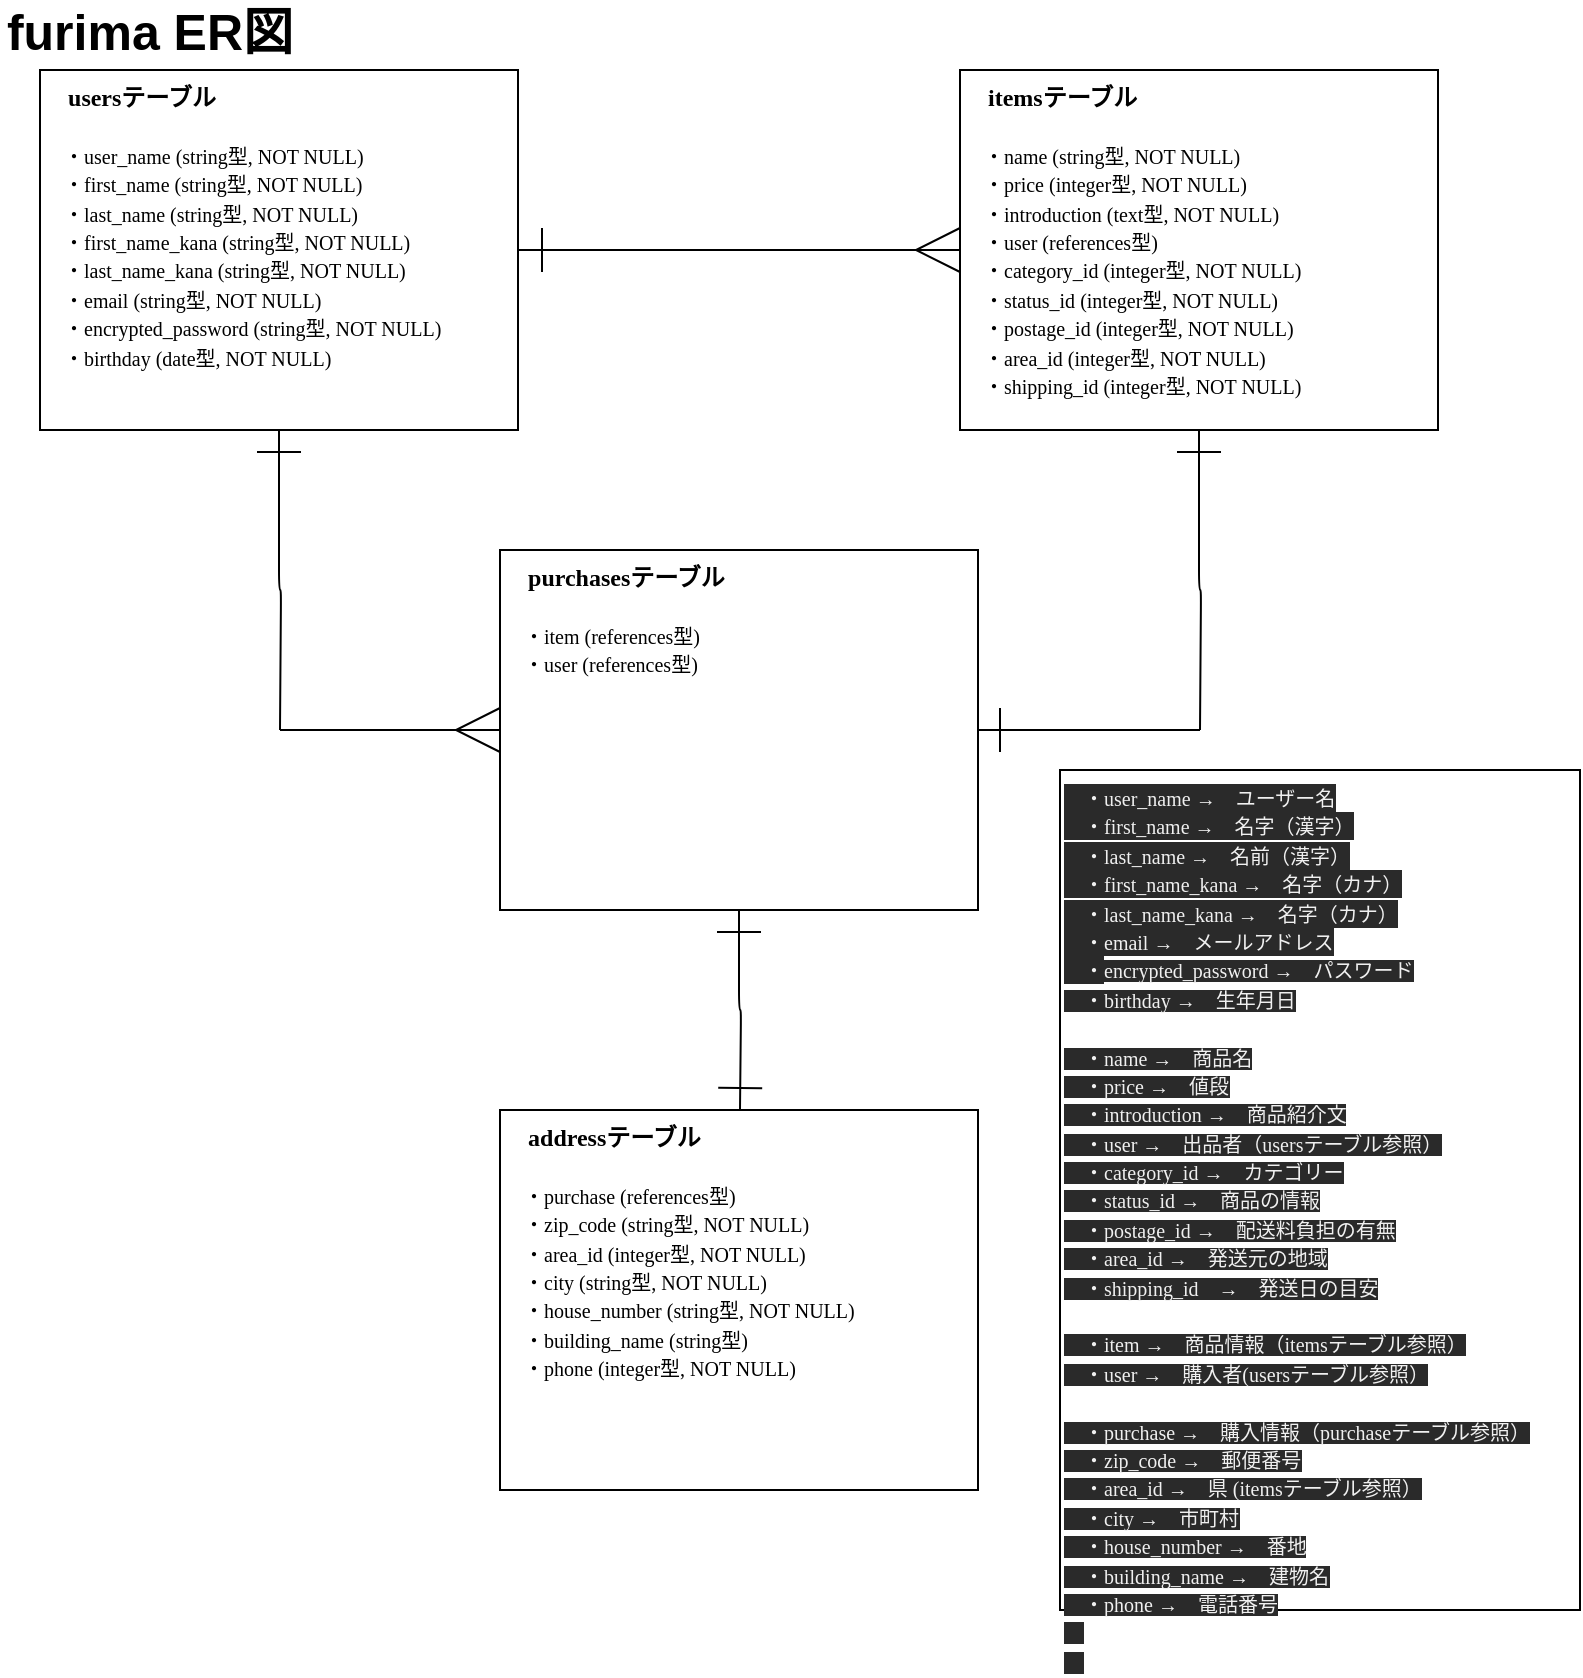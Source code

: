 <mxfile>
    <diagram id="3F_ISM6DIy8l4F6vxcjU" name="ページ1">
        <mxGraphModel dx="1011" dy="807" grid="1" gridSize="10" guides="1" tooltips="1" connect="1" arrows="1" fold="1" page="1" pageScale="1" pageWidth="827" pageHeight="1169" math="0" shadow="0">
            <root>
                <mxCell id="0"/>
                <mxCell id="1" parent="0"/>
                <mxCell id="37" style="edgeStyle=orthogonalEdgeStyle;rounded=1;sketch=0;orthogonalLoop=1;jettySize=auto;html=1;exitX=1;exitY=0.5;exitDx=0;exitDy=0;entryX=0;entryY=0.5;entryDx=0;entryDy=0;endSize=20;endArrow=ERmany;endFill=0;curved=1;" parent="1" source="22" target="23" edge="1">
                    <mxGeometry relative="1" as="geometry"/>
                </mxCell>
                <mxCell id="40" style="edgeStyle=orthogonalEdgeStyle;curved=0;rounded=1;sketch=0;orthogonalLoop=1;jettySize=auto;html=1;exitX=0.5;exitY=1;exitDx=0;exitDy=0;endArrow=none;endFill=0;endSize=6;startSize=20;startArrow=ERone;startFill=0;" parent="1" source="22" edge="1">
                    <mxGeometry relative="1" as="geometry">
                        <mxPoint x="150" y="370" as="targetPoint"/>
                    </mxGeometry>
                </mxCell>
                <mxCell id="22" value="&lt;font&gt;　&lt;font style=&quot;font-weight: bold ; font-size: 12px&quot;&gt;usersテーブル&lt;br&gt;&lt;/font&gt;&lt;font style=&quot;font-size: 10px&quot;&gt;　&lt;br&gt;　・user_name (string型, NOT NULL)&lt;br&gt;　・first_name (string型, NOT NULL)&lt;br&gt;　・last_name (string型, NOT NULL)&lt;br&gt;　・first_name_kana (string型, NOT NULL)&lt;br&gt;　・last_name_kana (string型, NOT NULL)&lt;br&gt;　・&lt;/font&gt;&lt;/font&gt;&lt;font&gt;&lt;font style=&quot;font-size: 10px&quot;&gt;&lt;font style=&quot;font-size: 10px&quot;&gt;email (string型, NOT NULL)&lt;br&gt;&lt;/font&gt;　・&lt;/font&gt;&lt;/font&gt;&lt;font style=&quot;font-size: 10px&quot;&gt;encrypted_password (string型, NOT NULL)&lt;br&gt;　・birthday (date型, NOT NULL)&lt;br&gt;　&lt;br&gt;&lt;/font&gt;" style="rounded=0;whiteSpace=wrap;html=1;verticalAlign=top;align=left;fontFamily=Garamond;" parent="1" vertex="1">
                    <mxGeometry x="30" y="40" width="239" height="180" as="geometry"/>
                </mxCell>
                <mxCell id="38" style="edgeStyle=orthogonalEdgeStyle;rounded=1;sketch=0;orthogonalLoop=1;jettySize=auto;html=1;exitX=0;exitY=0.5;exitDx=0;exitDy=0;endSize=20;endArrow=ERone;endFill=0;curved=1;" parent="1" source="23" edge="1">
                    <mxGeometry relative="1" as="geometry">
                        <mxPoint x="270" y="130" as="targetPoint"/>
                    </mxGeometry>
                </mxCell>
                <mxCell id="44" style="edgeStyle=orthogonalEdgeStyle;curved=0;rounded=1;sketch=0;orthogonalLoop=1;jettySize=auto;html=1;exitX=0.5;exitY=1;exitDx=0;exitDy=0;endArrow=none;endFill=0;startSize=20;startArrow=ERone;startFill=0;" parent="1" source="23" edge="1">
                    <mxGeometry relative="1" as="geometry">
                        <mxPoint x="610" y="370" as="targetPoint"/>
                    </mxGeometry>
                </mxCell>
                <mxCell id="23" value="&lt;font&gt;　&lt;b&gt;items&lt;/b&gt;&lt;font style=&quot;font-size: 12px&quot;&gt;&lt;b&gt;テーブル&lt;/b&gt;&lt;br&gt;&lt;/font&gt;&lt;font style=&quot;font-size: 10px&quot;&gt;　&lt;br&gt;　・name (string型, NOT NULL)&lt;br&gt;　・price (integer型, NOT NULL)&lt;br&gt;　・introduction (text型, NOT NULL)&lt;br&gt;　・user (references型)&lt;br&gt;　・category_id&lt;/font&gt;&lt;/font&gt;&lt;font&gt;&lt;font style=&quot;font-size: 10px&quot;&gt;&lt;font style=&quot;font-size: 10px&quot;&gt;&amp;nbsp;(integer型, NOT NULL)&lt;br&gt;&lt;/font&gt;　・status_id&lt;/font&gt;&lt;/font&gt;&lt;font style=&quot;font-size: 10px&quot;&gt;&amp;nbsp;(integer型, NOT NULL)&lt;br&gt;　・postage_id (integer型, NOT NULL)&lt;br&gt;　・area_id (integer型, NOT NULL)&lt;br&gt;　・shipping_id (integer型, NOT NULL)&lt;br&gt;　&lt;br&gt;　&lt;br&gt;　&lt;br&gt;&lt;/font&gt;" style="rounded=0;whiteSpace=wrap;html=1;verticalAlign=top;align=left;fontFamily=Garamond;" parent="1" vertex="1">
                    <mxGeometry x="490" y="40" width="239" height="180" as="geometry"/>
                </mxCell>
                <mxCell id="42" style="edgeStyle=orthogonalEdgeStyle;curved=0;rounded=1;sketch=0;orthogonalLoop=1;jettySize=auto;html=1;endArrow=none;endFill=0;startSize=20;endSize=20;startArrow=ERmany;startFill=0;" parent="1" source="33" edge="1">
                    <mxGeometry relative="1" as="geometry">
                        <mxPoint x="150" y="370" as="targetPoint"/>
                    </mxGeometry>
                </mxCell>
                <mxCell id="45" style="edgeStyle=orthogonalEdgeStyle;curved=0;rounded=1;sketch=0;orthogonalLoop=1;jettySize=auto;html=1;exitX=1;exitY=0.5;exitDx=0;exitDy=0;startArrow=ERone;startFill=0;endArrow=none;endFill=0;startSize=20;" parent="1" source="33" edge="1">
                    <mxGeometry relative="1" as="geometry">
                        <mxPoint x="610" y="370" as="targetPoint"/>
                    </mxGeometry>
                </mxCell>
                <mxCell id="46" style="edgeStyle=orthogonalEdgeStyle;curved=0;rounded=1;sketch=0;orthogonalLoop=1;jettySize=auto;html=1;exitX=0.5;exitY=1;exitDx=0;exitDy=0;startArrow=ERone;startFill=0;endArrow=ERone;endFill=0;startSize=20;endSize=20;" parent="1" source="33" edge="1">
                    <mxGeometry relative="1" as="geometry">
                        <mxPoint x="380" y="560" as="targetPoint"/>
                    </mxGeometry>
                </mxCell>
                <mxCell id="33" value="&lt;font&gt;　&lt;b&gt;purchases&lt;/b&gt;&lt;font style=&quot;font-size: 12px&quot;&gt;&lt;b&gt;テーブル&lt;/b&gt;&lt;br&gt;&lt;/font&gt;&lt;font style=&quot;font-size: 10px&quot;&gt;　&lt;/font&gt;&lt;/font&gt;&lt;font&gt;&lt;font style=&quot;font-size: 10px&quot;&gt;&lt;font style=&quot;font-size: 10px&quot;&gt;&lt;br&gt;&lt;/font&gt;　&lt;/font&gt;&lt;/font&gt;&lt;font style=&quot;font-size: 10px&quot;&gt;・item (references型)&lt;br&gt;　・user (references型)&lt;br&gt;　&lt;br&gt;　&lt;br&gt;&lt;/font&gt;" style="rounded=0;whiteSpace=wrap;html=1;verticalAlign=top;align=left;fontFamily=Garamond;" parent="1" vertex="1">
                    <mxGeometry x="260" y="280" width="239" height="180" as="geometry"/>
                </mxCell>
                <mxCell id="47" value="&lt;font&gt;　&lt;b&gt;&lt;font style=&quot;font-size: 12px&quot;&gt;address&lt;/font&gt;&lt;/b&gt;&lt;font style=&quot;font-size: 12px&quot;&gt;&lt;b&gt;テーブル&lt;/b&gt;&lt;br&gt;&lt;/font&gt;&lt;font style=&quot;font-size: 10px&quot;&gt;　&lt;/font&gt;&lt;/font&gt;&lt;font&gt;&lt;font style=&quot;font-size: 10px&quot;&gt;&lt;font style=&quot;font-size: 10px&quot;&gt;&lt;br&gt;&lt;/font&gt;　&lt;/font&gt;&lt;/font&gt;&lt;font style=&quot;font-size: 10px&quot;&gt;・purchase (references型)&lt;br&gt;　・zip_code (string型, NOT NULL)&lt;br&gt;　・area_id (integer型, NOT NULL)&lt;br&gt;　・city (string型, NOT NULL)&lt;br&gt;　・house_number (string型, NOT NULL)&lt;br&gt;　・building_name (string型)&lt;br&gt;　・phone (integer型, NOT NULL)&lt;br&gt;&lt;/font&gt;" style="rounded=0;whiteSpace=wrap;html=1;verticalAlign=top;align=left;fontFamily=Garamond;" parent="1" vertex="1">
                    <mxGeometry x="260" y="560" width="239" height="190" as="geometry"/>
                </mxCell>
                <mxCell id="55" value="&lt;font style=&quot;color: rgb(240 , 240 , 240) ; font-family: &amp;#34;garamond&amp;#34; ; font-size: 12px ; font-style: normal ; font-weight: 400 ; letter-spacing: normal ; text-align: left ; text-indent: 0px ; text-transform: none ; word-spacing: 0px ; background-color: rgb(42 , 42 , 42)&quot;&gt;&lt;font style=&quot;font-size: 10px&quot;&gt;　・user_name →　ユーザー名&lt;br&gt;　・first_name →　名字（漢字）&lt;br&gt;　・last_name →　名前（漢字）&lt;br&gt;　・first_name_kana →　名字（カナ）&lt;br&gt;　・last_name_kana →　名字（カナ）&lt;br&gt;　・&lt;/font&gt;&lt;/font&gt;&lt;font style=&quot;color: rgb(240 , 240 , 240) ; font-family: &amp;#34;garamond&amp;#34; ; font-size: 12px ; font-style: normal ; font-weight: 400 ; letter-spacing: normal ; text-align: left ; text-indent: 0px ; text-transform: none ; word-spacing: 0px ; background-color: rgb(42 , 42 , 42)&quot;&gt;&lt;font style=&quot;font-size: 10px&quot;&gt;&lt;font style=&quot;font-size: 10px&quot;&gt;email →　メールアドレス&lt;br&gt;&lt;/font&gt;　・&lt;/font&gt;&lt;/font&gt;&lt;font style=&quot;color: rgb(240 , 240 , 240) ; font-family: &amp;#34;garamond&amp;#34; ; font-style: normal ; font-weight: 400 ; letter-spacing: normal ; text-align: left ; text-indent: 0px ; text-transform: none ; word-spacing: 0px ; background-color: rgb(42 , 42 , 42) ; font-size: 10px&quot;&gt;encrypted_password →　パスワード&lt;br&gt;　・birthday →　生年月日&lt;br&gt;&lt;br&gt;&lt;font style=&quot;font-family: &amp;#34;garamond&amp;#34; ; font-size: 12px&quot;&gt;&lt;font style=&quot;font-size: 10px&quot;&gt;　・name →　商品名&lt;br&gt;　・price →　値段&lt;br&gt;　・introduction →　商品紹介文&lt;br&gt;　・user →　出品者（usersテーブル参照）&lt;br&gt;　・category_id&lt;/font&gt;&lt;/font&gt;&lt;font style=&quot;font-family: &amp;#34;garamond&amp;#34; ; font-size: 12px&quot;&gt;&lt;font style=&quot;font-size: 10px&quot;&gt;&amp;nbsp;→　カテゴリー&lt;br&gt;　・status_id&lt;/font&gt;&lt;/font&gt;&lt;font style=&quot;font-family: &amp;#34;garamond&amp;#34;&quot;&gt;&amp;nbsp;→　商品の情報&lt;br&gt;　・postage_id →　配送料負担の有無&lt;br&gt;　・area_id →　発送元の地域&lt;br&gt;　・shipping_id　→　発送日の目安&lt;br&gt;&lt;br&gt;　&lt;font style=&quot;font-family: &amp;#34;garamond&amp;#34;&quot;&gt;・item →　商品情報（itemsテーブル参照）&lt;br&gt;　・user →　購入者(usersテーブル参照）&lt;br&gt;&lt;br&gt;&lt;/font&gt;　&lt;font style=&quot;font-family: &amp;#34;garamond&amp;#34;&quot;&gt;・purchase →　購入情報（purchaseテーブル参照）&lt;br&gt;　・zip_code →　郵便番号&lt;br&gt;　・area_id →　県 (itemsテーブル参照）&lt;br&gt;　・city →　市町村&lt;br&gt;　・house_number →　番地&lt;br&gt;　・building_name →　建物名&lt;br&gt;　・phone →　電話番号&lt;/font&gt;&lt;br&gt;　&lt;br&gt;　&lt;/font&gt;&lt;br&gt;&lt;/font&gt;" style="rounded=0;whiteSpace=wrap;html=1;verticalAlign=top;align=left;fontFamily=Garamond;" parent="1" vertex="1">
                    <mxGeometry x="540" y="390" width="260" height="420" as="geometry"/>
                </mxCell>
                <mxCell id="57" value="furima ER図" style="text;html=1;strokeColor=none;fillColor=none;align=center;verticalAlign=middle;whiteSpace=wrap;rounded=0;sketch=0;fontStyle=1;fontSize=25;" parent="1" vertex="1">
                    <mxGeometry x="10" y="10" width="150" height="20" as="geometry"/>
                </mxCell>
            </root>
        </mxGraphModel>
    </diagram>
</mxfile>